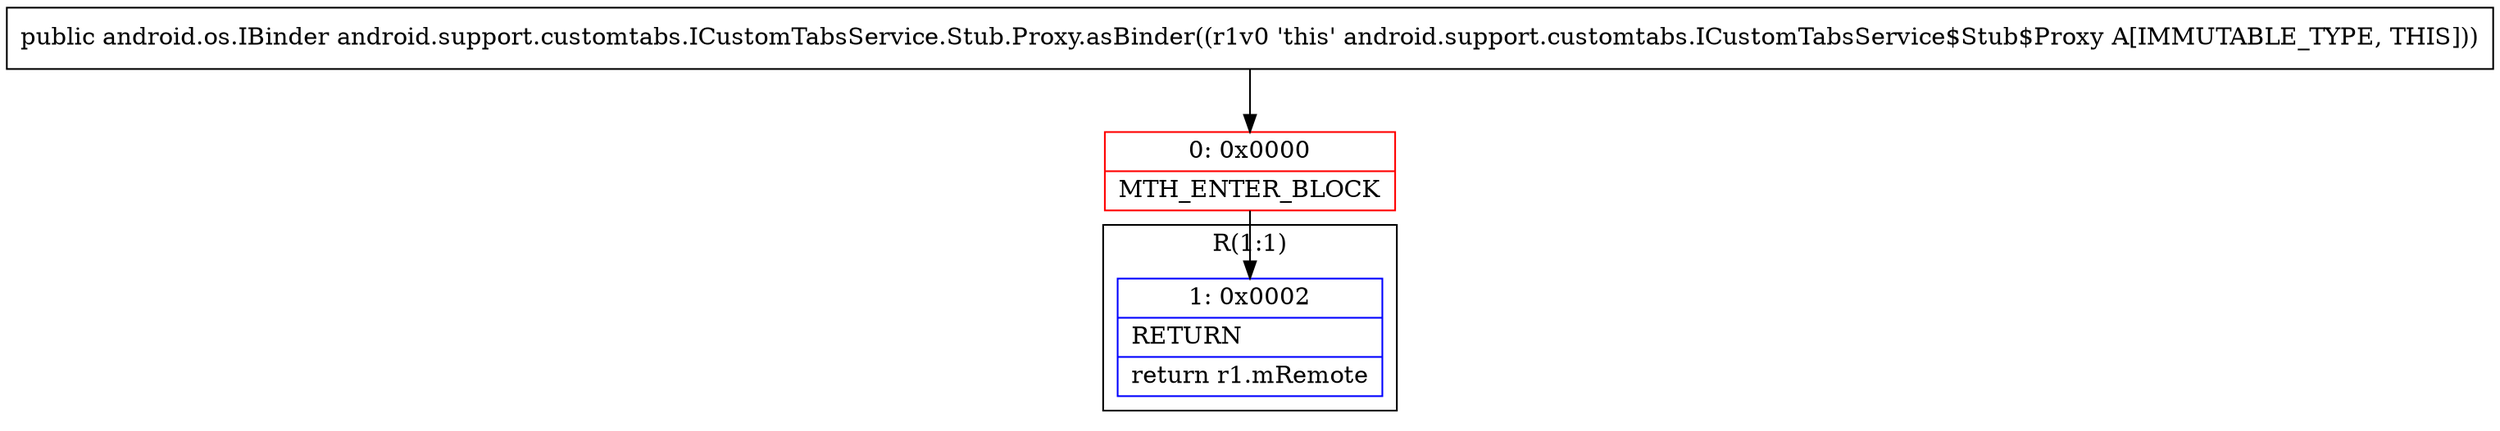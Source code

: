 digraph "CFG forandroid.support.customtabs.ICustomTabsService.Stub.Proxy.asBinder()Landroid\/os\/IBinder;" {
subgraph cluster_Region_1977528916 {
label = "R(1:1)";
node [shape=record,color=blue];
Node_1 [shape=record,label="{1\:\ 0x0002|RETURN\l|return r1.mRemote\l}"];
}
Node_0 [shape=record,color=red,label="{0\:\ 0x0000|MTH_ENTER_BLOCK\l}"];
MethodNode[shape=record,label="{public android.os.IBinder android.support.customtabs.ICustomTabsService.Stub.Proxy.asBinder((r1v0 'this' android.support.customtabs.ICustomTabsService$Stub$Proxy A[IMMUTABLE_TYPE, THIS])) }"];
MethodNode -> Node_0;
Node_0 -> Node_1;
}

